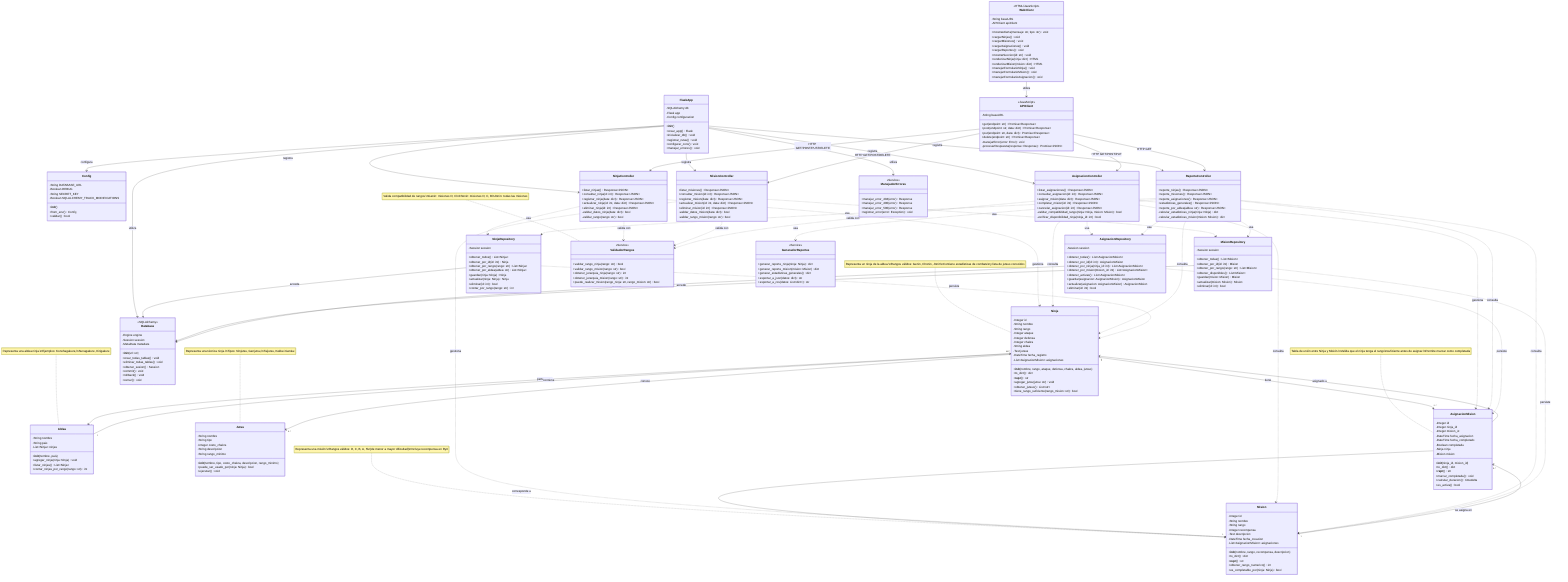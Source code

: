 classDiagram
    %% ========================================
    %% ENTIDADES PRINCIPALES DEL DOMINIO
    %% ========================================
    
    class Ninja {
        -Integer id
        -String nombre
        -String rango
        -Integer ataque
        -Integer defensa
        -Integer chakra
        -String aldea
        -Text jutsus
        -DateTime fecha_registro
        -List~AsignacionMision~ asignaciones
        +__init__(nombre, rango, ataque, defensa, chakra, aldea, jutsus)
        +to_dict() dict
        +__repr__() str
        +agregar_jutsu(jutsu: str) void
        +obtener_jutsus() List~str~
        +tiene_rango_suficiente(rango_mision: str) bool
    }

    class Mision {
        -Integer id
        -String nombre
        -String rango
        -Integer recompensa
        -Text descripcion
        -DateTime fecha_creacion
        -List~AsignacionMision~ asignaciones
        +__init__(nombre, rango, recompensa, descripcion)
        +to_dict() dict
        +__repr__() str
        +obtener_rango_numerico() int
        +es_completable_por(ninja: Ninja) bool
    }

    class Aldea {
        -String nombre
        -String pais
        -List~Ninja~ ninjas
        +__init__(nombre, pais)
        +agregar_ninja(ninja: Ninja) void
        +listar_ninjas() List~Ninja~
        +contar_ninjas_por_rango(rango: str) int
    }

    class Jutsu {
        -String nombre
        -String tipo
        -Integer costo_chakra
        -String descripcion
        -String rango_minimo
        +__init__(nombre, tipo, costo_chakra, descripcion, rango_minimo)
        +puede_ser_usado_por(ninja: Ninja) bool
        +ejecutar() void
    }

    class AsignacionMision {
        -Integer id
        -Integer ninja_id
        -Integer mision_id
        -DateTime fecha_asignacion
        -DateTime fecha_completado
        -Boolean completada
        -Ninja ninja
        -Mision mision
        +__init__(ninja_id, mision_id)
        +to_dict() dict
        +__repr__() str
        +marcar_completada() void
        +calcular_duracion() timedelta
        +es_activa() bool
    }

    %% ========================================
    %% CAPA DE APLICACIÓN (FLASK APP)
    %% ========================================

    class FlaskApp {
        -SQLAlchemy db
        -Flask app
        -Config configuracion
        +__init__()
        +crear_app() Flask
        +inicializar_db() void
        +registrar_rutas() void
        +configurar_cors() void
        +manejar_errores() void
    }

    class Config {
        -String DATABASE_URL
        -Boolean DEBUG
        -String SECRET_KEY
        -Boolean SQLALCHEMY_TRACK_MODIFICATIONS
        +__init__()
        +from_env() Config
        +validar() bool
    }

    %% ========================================
    %% CONTROLADORES (LÓGICA DE NEGOCIO)
    %% ========================================

    class NinjaController {
        +listar_ninjas() Response~JSON~
        +consultar_ninja(id: int) Response~JSON~
        +registrar_ninja(data: dict) Response~JSON~
        +actualizar_ninja(id: int, data: dict) Response~JSON~
        +eliminar_ninja(id: int) Response~JSON~
        -validar_datos_ninja(data: dict) bool
        -validar_rango(rango: str) bool
    }

    class MisionController {
        +listar_misiones() Response~JSON~
        +consultar_mision(id: int) Response~JSON~
        +registrar_mision(data: dict) Response~JSON~
        +actualizar_mision(id: int, data: dict) Response~JSON~
        +eliminar_mision(id: int) Response~JSON~
        -validar_datos_mision(data: dict) bool
        -validar_rango_mision(rango: str) bool
    }

    class AsignacionController {
        +listar_asignaciones() Response~JSON~
        +consultar_asignacion(id: int) Response~JSON~
        +asignar_mision(data: dict) Response~JSON~
        +completar_mision(id: int) Response~JSON~
        +cancelar_asignacion(id: int) Response~JSON~
        -validar_compatibilidad_rango(ninja: Ninja, mision: Mision) bool
        -verificar_disponibilidad_ninja(ninja_id: int) bool
    }

    class ReporteController {
        +reporte_ninjas() Response~JSON~
        +reporte_misiones() Response~JSON~
        +reporte_asignaciones() Response~JSON~
        +estadisticas_generales() Response~JSON~
        +reporte_por_aldea(aldea: str) Response~JSON~
        -calcular_estadisticas_ninja(ninja: Ninja) dict
        -calcular_estadisticas_mision(mision: Mision) dict
    }

    %% ========================================
    %% CAPA DE PERSISTENCIA
    %% ========================================

    class Database {
        <<SQLAlchemy>>
        -Engine engine
        -Session session
        -MetaData metadata
        +__init__(url: str)
        +crear_todas_tablas() void
        +eliminar_todas_tablas() void
        +obtener_sesion() Session
        +commit() void
        +rollback() void
        +cerrar() void
    }

    class NinjaRepository {
        -Session session
        +obtener_todos() List~Ninja~
        +obtener_por_id(id: int) Ninja
        +obtener_por_rango(rango: str) List~Ninja~
        +obtener_por_aldea(aldea: str) List~Ninja~
        +guardar(ninja: Ninja) Ninja
        +actualizar(ninja: Ninja) Ninja
        +eliminar(id: int) bool
        +contar_por_rango(rango: str) int
    }

    class MisionRepository {
        -Session session
        +obtener_todas() List~Mision~
        +obtener_por_id(id: int) Mision
        +obtener_por_rango(rango: str) List~Mision~
        +obtener_disponibles() List~Mision~
        +guardar(mision: Mision) Mision
        +actualizar(mision: Mision) Mision
        +eliminar(id: int) bool
    }

    class AsignacionRepository {
        -Session session
        +obtener_todas() List~AsignacionMision~
        +obtener_por_id(id: int) AsignacionMision
        +obtener_por_ninja(ninja_id: int) List~AsignacionMision~
        +obtener_por_mision(mision_id: int) List~AsignacionMision~
        +obtener_activas() List~AsignacionMision~
        +guardar(asignacion: AsignacionMision) AsignacionMision
        +actualizar(asignacion: AsignacionMision) AsignacionMision
        +eliminar(id: int) bool
    }

    %% ========================================
    %% CAPA DE PRESENTACIÓN (CLIENTE)
    %% ========================================

    class WebClient {
        <<HTML/JavaScript>>
        -String baseURL
        -APIClient apiClient
        +mostrarAlerta(mensaje: str, tipo: str) void
        +cargarNinjas() void
        +cargarMisiones() void
        +cargarAsignaciones() void
        +cargarReportes() void
        +mostrarSeccion(id: str) void
        +renderizarNinja(ninja: dict) HTML
        +renderizarMision(mision: dict) HTML
        +manejarFormularioNinja() void
        +manejarFormularioMision() void
        +manejarFormularioAsignacion() void
    }

    class APIClient {
        <<JavaScript>>
        -String baseURL
        +get(endpoint: str) Promise~Response~
        +post(endpoint: str, data: dict) Promise~Response~
        +put(endpoint: str, data: dict) Promise~Response~
        +delete(endpoint: str) Promise~Response~
        -manejarError(error: Error) void
        -procesarRespuesta(response: Response) Promise~JSON~
    }

    %% ========================================
    %% SERVICIOS Y UTILIDADES
    %% ========================================

    class ValidadorRangos {
        <<Service>>
        +validar_rango_ninja(rango: str) bool
        +validar_rango_mision(rango: str) bool
        +obtener_jerarquia_ninja(rango: str) int
        +obtener_jerarquia_mision(rango: str) int
        +puede_realizar_mision(rango_ninja: str, rango_mision: str) bool
    }

    class GeneradorReportes {
        <<Service>>
        +generar_reporte_ninja(ninja: Ninja) dict
        +generar_reporte_mision(mision: Mision) dict
        +generar_estadisticas_generales() dict
        +exportar_a_json(datos: dict) str
        +exportar_a_csv(datos: List~dict~) str
    }

    class ManejadorErrores {
        <<Service>>
        +manejar_error_404(error) Response
        +manejar_error_400(error) Response
        +manejar_error_500(error) Response
        +registrar_error(error: Exception) void
    }

    %% ========================================
    %% RELACIONES ENTRE ENTIDADES
    %% ========================================

    Ninja "1" --> "0..*" AsignacionMision : tiene
    Mision "1" --> "0..*" AsignacionMision : se asigna en
    AsignacionMision --> "1" Ninja : asignado a
    AsignacionMision --> "1" Mision : corresponde a
    Ninja --> "1" Aldea : pertenece a
    Aldea "1" --> "0..*" Ninja : contiene
    Ninja "0..*" --> "0..*" Jutsu : conoce

    %% ========================================
    %% RELACIONES CON CONTROLADORES
    %% ========================================

    FlaskApp --> NinjaController : registra
    FlaskApp --> MisionController : registra
    FlaskApp --> AsignacionController : registra
    FlaskApp --> ReporteController : registra
    FlaskApp --> Database : utiliza
    FlaskApp --> Config : configura
    FlaskApp --> ManejadorErrores : utiliza

    %% ========================================
    %% CONTROLADORES USAN MODELOS
    %% ========================================

    NinjaController ..> Ninja : gestiona
    NinjaController ..> NinjaRepository : usa
    NinjaController ..> ValidadorRangos : valida con

    MisionController ..> Mision : gestiona
    MisionController ..> MisionRepository : usa
    MisionController ..> ValidadorRangos : valida con

    AsignacionController ..> AsignacionMision : gestiona
    AsignacionController ..> Ninja : consulta
    AsignacionController ..> Mision : consulta
    AsignacionController ..> AsignacionRepository : usa
    AsignacionController ..> ValidadorRangos : valida con

    ReporteController ..> Ninja : consulta
    ReporteController ..> Mision : consulta
    ReporteController ..> AsignacionMision : consulta
    ReporteController ..> GeneradorReportes : usa
    ReporteController ..> NinjaRepository : usa
    ReporteController ..> MisionRepository : usa
    ReporteController ..> AsignacionRepository : usa

    %% ========================================
    %% REPOSITORIOS USAN DATABASE
    %% ========================================

    NinjaRepository --> Database : accede
    MisionRepository --> Database : accede
    AsignacionRepository --> Database : accede

    %% ========================================
    %% REPOSITORIOS GESTIONAN MODELOS
    %% ========================================

    NinjaRepository ..> Ninja : persiste
    MisionRepository ..> Mision : persiste
    AsignacionRepository ..> AsignacionMision : persiste

    %% ========================================
    %% CLIENTE USA API
    %% ========================================

    WebClient --> APIClient : utiliza
    APIClient --> NinjaController : HTTP GET/POST/PUT/DELETE
    APIClient --> MisionController : HTTP GET/POST/DELETE
    APIClient --> AsignacionController : HTTP GET/POST/PUT
    APIClient --> ReporteController : HTTP GET

    %% ========================================
    %% NOTAS IMPORTANTES
    %% ========================================

    note for Ninja "Representa un ninja de la aldea.\nRangos válidos: Genin, Chūnin, Jōnin\nContiene estadísticas de combate\ny lista de jutsus conocidos"

    note for Mision "Representa una misión.\nRangos válidos: D, C, B, A, S\n(de menor a mayor dificultad)\nIncluye recompensa en Ryō"

    note for AsignacionMision "Tabla de unión entre Ninja y Misión.\nValida que el ninja tenga el rango\nsuficiente antes de asignar.\nPermite marcar como completada"

    note for Aldea "Representa una aldea ninja.\nEjemplos: Konohagakure,\nSunagakure, Kirigakure"

    note for Jutsu "Representa una técnica ninja.\nTipos: Ninjutsu, Genjutsu,\nTaijutsu, Kekkei Genkai"

    note for ValidadorRangos "Valida compatibilidad de rangos:\nGenin: misiones D, C\nChūnin: misiones D, C, B\nJōnin: todas las misiones"